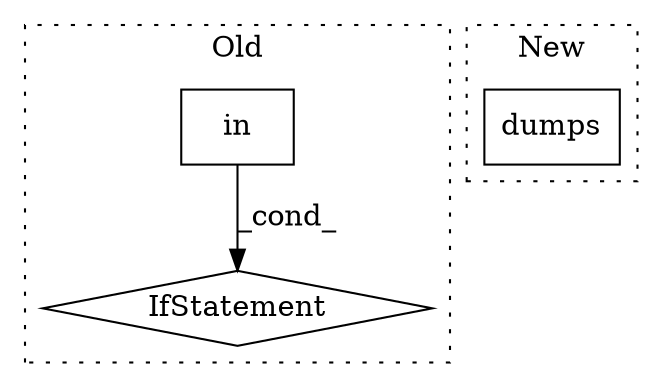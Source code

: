 digraph G {
subgraph cluster0 {
1 [label="in" a="105" s="1769" l="16" shape="box"];
3 [label="IfStatement" a="25" s="1759,1785" l="10,2" shape="diamond"];
label = "Old";
style="dotted";
}
subgraph cluster1 {
2 [label="dumps" a="32" s="1751,1770" l="6,1" shape="box"];
label = "New";
style="dotted";
}
1 -> 3 [label="_cond_"];
}